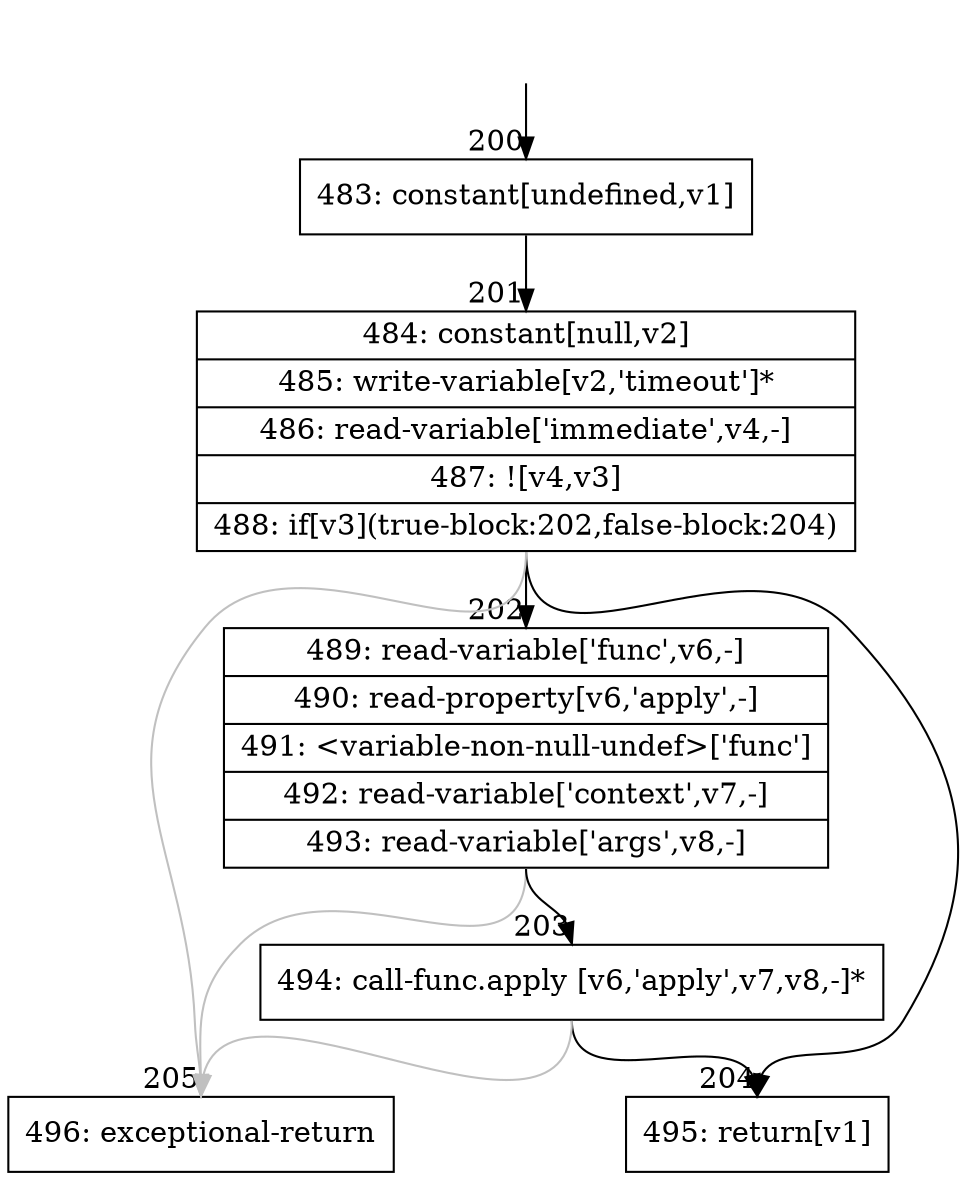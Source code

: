 digraph {
rankdir="TD"
BB_entry21[shape=none,label=""];
BB_entry21 -> BB200 [tailport=s, headport=n, headlabel="    200"]
BB200 [shape=record label="{483: constant[undefined,v1]}" ] 
BB200 -> BB201 [tailport=s, headport=n, headlabel="      201"]
BB201 [shape=record label="{484: constant[null,v2]|485: write-variable[v2,'timeout']*|486: read-variable['immediate',v4,-]|487: ![v4,v3]|488: if[v3](true-block:202,false-block:204)}" ] 
BB201 -> BB202 [tailport=s, headport=n, headlabel="      202"]
BB201 -> BB204 [tailport=s, headport=n, headlabel="      204"]
BB201 -> BB205 [tailport=s, headport=n, color=gray, headlabel="      205"]
BB202 [shape=record label="{489: read-variable['func',v6,-]|490: read-property[v6,'apply',-]|491: \<variable-non-null-undef\>['func']|492: read-variable['context',v7,-]|493: read-variable['args',v8,-]}" ] 
BB202 -> BB203 [tailport=s, headport=n, headlabel="      203"]
BB202 -> BB205 [tailport=s, headport=n, color=gray]
BB203 [shape=record label="{494: call-func.apply [v6,'apply',v7,v8,-]*}" ] 
BB203 -> BB204 [tailport=s, headport=n]
BB203 -> BB205 [tailport=s, headport=n, color=gray]
BB204 [shape=record label="{495: return[v1]}" ] 
BB205 [shape=record label="{496: exceptional-return}" ] 
//#$~ 167
}
